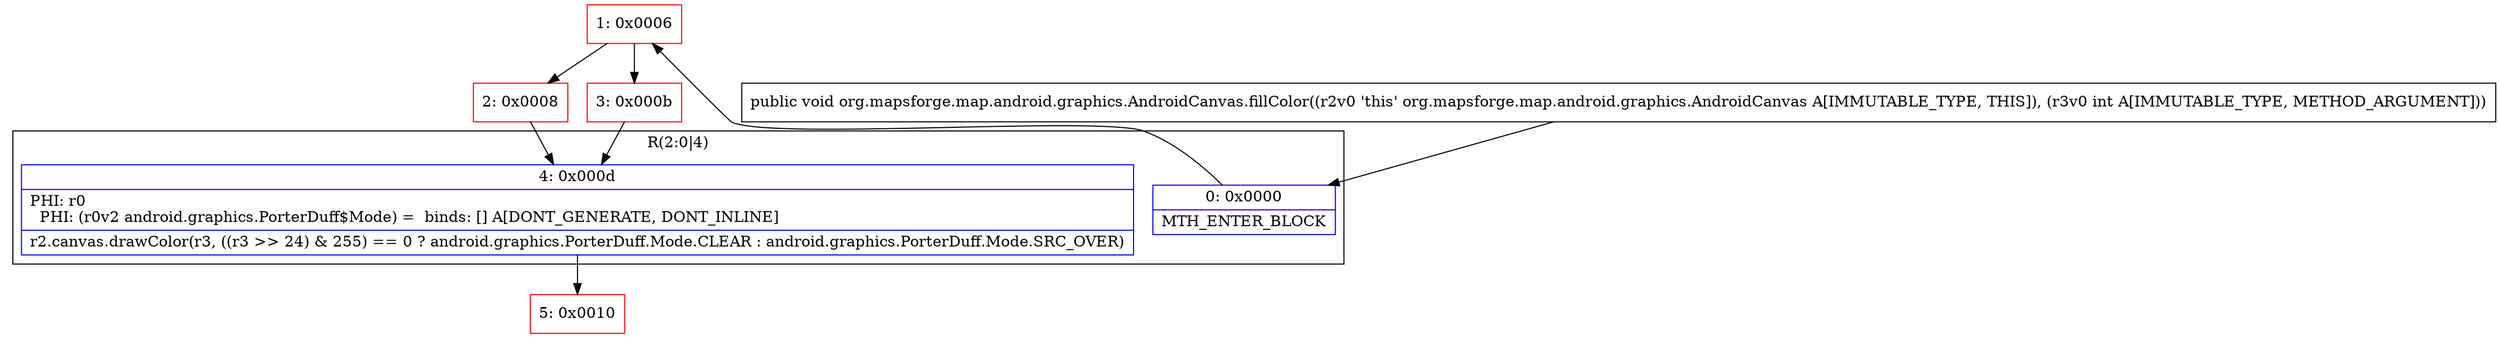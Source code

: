 digraph "CFG fororg.mapsforge.map.android.graphics.AndroidCanvas.fillColor(I)V" {
subgraph cluster_Region_1441550808 {
label = "R(2:0|4)";
node [shape=record,color=blue];
Node_0 [shape=record,label="{0\:\ 0x0000|MTH_ENTER_BLOCK\l}"];
Node_4 [shape=record,label="{4\:\ 0x000d|PHI: r0 \l  PHI: (r0v2 android.graphics.PorterDuff$Mode) =  binds: [] A[DONT_GENERATE, DONT_INLINE]\l|r2.canvas.drawColor(r3, ((r3 \>\> 24) & 255) == 0 ? android.graphics.PorterDuff.Mode.CLEAR : android.graphics.PorterDuff.Mode.SRC_OVER)\l}"];
}
Node_1 [shape=record,color=red,label="{1\:\ 0x0006}"];
Node_2 [shape=record,color=red,label="{2\:\ 0x0008}"];
Node_3 [shape=record,color=red,label="{3\:\ 0x000b}"];
Node_5 [shape=record,color=red,label="{5\:\ 0x0010}"];
MethodNode[shape=record,label="{public void org.mapsforge.map.android.graphics.AndroidCanvas.fillColor((r2v0 'this' org.mapsforge.map.android.graphics.AndroidCanvas A[IMMUTABLE_TYPE, THIS]), (r3v0 int A[IMMUTABLE_TYPE, METHOD_ARGUMENT])) }"];
MethodNode -> Node_0;
Node_0 -> Node_1;
Node_4 -> Node_5;
Node_1 -> Node_2;
Node_1 -> Node_3;
Node_2 -> Node_4;
Node_3 -> Node_4;
}


